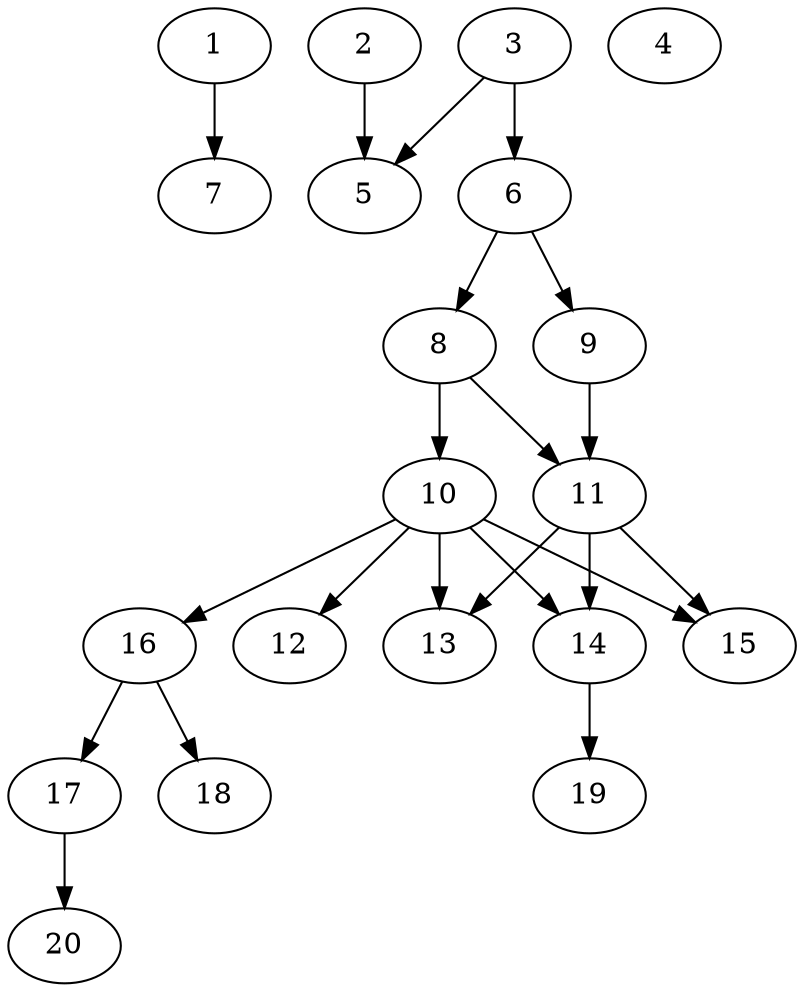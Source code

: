 // DAG automatically generated by daggen at Tue Jul 23 14:22:50 2019
// ./daggen --dot -n 20 --ccr 0.3 --fat 0.5 --regular 0.5 --density 0.6 --mindata 5242880 --maxdata 52428800 
digraph G {
  1 [size="167260160", alpha="0.08", expect_size="50178048"] 
  1 -> 7 [size ="50178048"]
  2 [size="173397333", alpha="0.15", expect_size="52019200"] 
  2 -> 5 [size ="52019200"]
  3 [size="101847040", alpha="0.18", expect_size="30554112"] 
  3 -> 5 [size ="30554112"]
  3 -> 6 [size ="30554112"]
  4 [size="97969493", alpha="0.15", expect_size="29390848"] 
  5 [size="93433173", alpha="0.16", expect_size="28029952"] 
  6 [size="70946133", alpha="0.18", expect_size="21283840"] 
  6 -> 8 [size ="21283840"]
  6 -> 9 [size ="21283840"]
  7 [size="73949867", alpha="0.06", expect_size="22184960"] 
  8 [size="169857707", alpha="0.04", expect_size="50957312"] 
  8 -> 10 [size ="50957312"]
  8 -> 11 [size ="50957312"]
  9 [size="99409920", alpha="0.08", expect_size="29822976"] 
  9 -> 11 [size ="29822976"]
  10 [size="104270507", alpha="0.16", expect_size="31281152"] 
  10 -> 12 [size ="31281152"]
  10 -> 13 [size ="31281152"]
  10 -> 14 [size ="31281152"]
  10 -> 15 [size ="31281152"]
  10 -> 16 [size ="31281152"]
  11 [size="101331627", alpha="0.18", expect_size="30399488"] 
  11 -> 13 [size ="30399488"]
  11 -> 14 [size ="30399488"]
  11 -> 15 [size ="30399488"]
  12 [size="161576960", alpha="0.18", expect_size="48473088"] 
  13 [size="124576427", alpha="0.02", expect_size="37372928"] 
  14 [size="106810027", alpha="0.14", expect_size="32043008"] 
  14 -> 19 [size ="32043008"]
  15 [size="70338560", alpha="0.18", expect_size="21101568"] 
  16 [size="40396800", alpha="0.18", expect_size="12119040"] 
  16 -> 17 [size ="12119040"]
  16 -> 18 [size ="12119040"]
  17 [size="22220800", alpha="0.06", expect_size="6666240"] 
  17 -> 20 [size ="6666240"]
  18 [size="69058560", alpha="0.19", expect_size="20717568"] 
  19 [size="97686187", alpha="0.17", expect_size="29305856"] 
  20 [size="163713707", alpha="0.14", expect_size="49114112"] 
}

